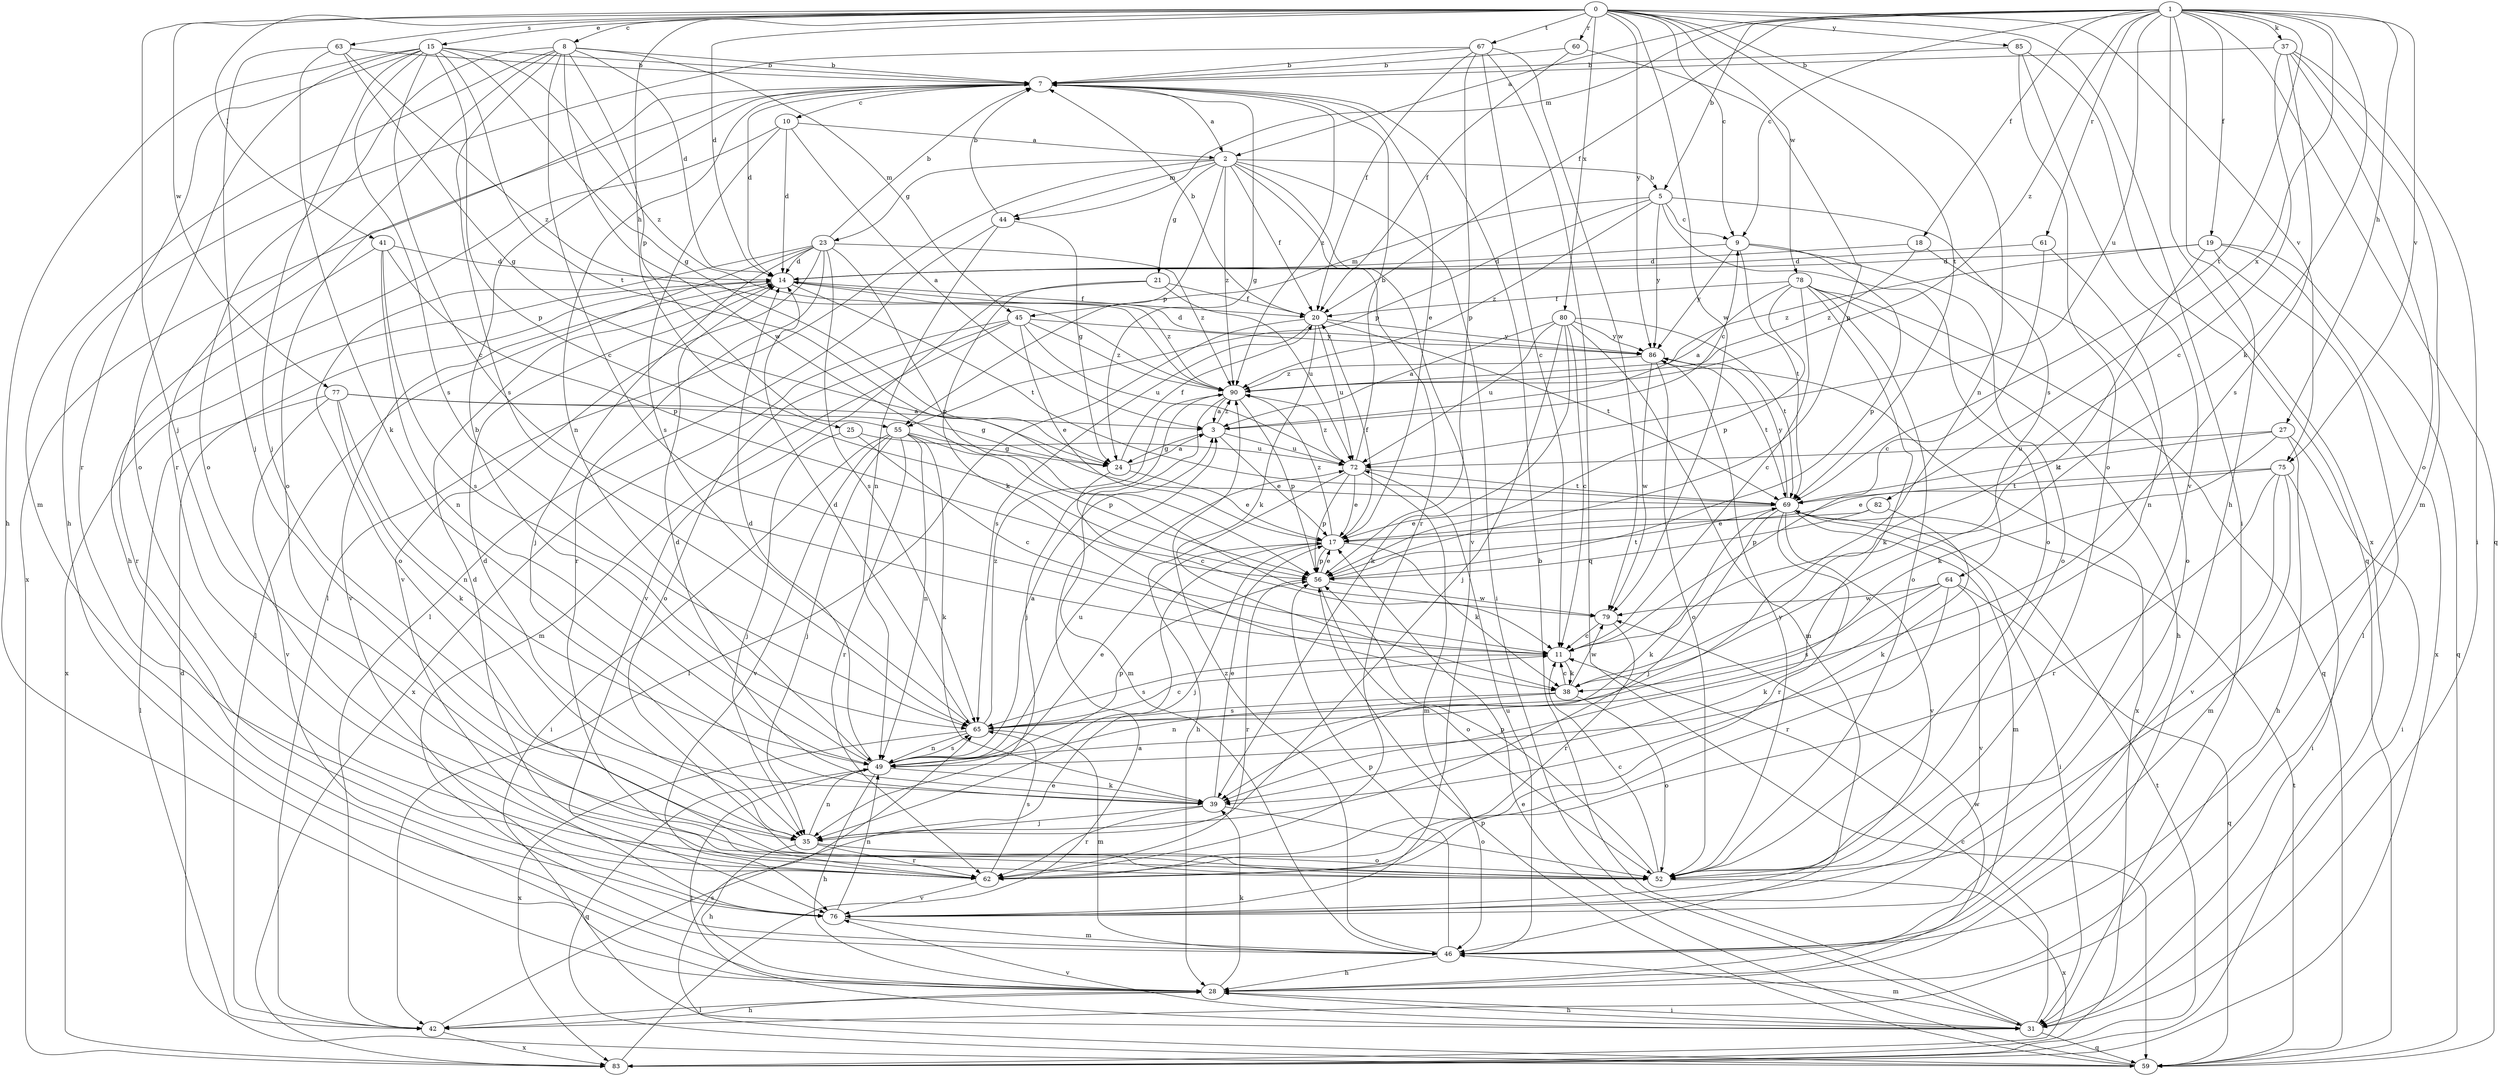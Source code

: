 strict digraph  {
0;
1;
2;
3;
5;
7;
8;
9;
10;
11;
14;
15;
17;
18;
19;
20;
21;
23;
24;
25;
27;
28;
31;
35;
37;
38;
39;
41;
42;
44;
45;
46;
49;
52;
55;
56;
59;
60;
61;
62;
63;
64;
65;
67;
69;
72;
75;
76;
77;
78;
79;
80;
82;
83;
85;
86;
90;
0 -> 8  [label=c];
0 -> 9  [label=c];
0 -> 14  [label=d];
0 -> 15  [label=e];
0 -> 25  [label=h];
0 -> 31  [label=i];
0 -> 35  [label=j];
0 -> 41  [label=l];
0 -> 49  [label=n];
0 -> 60  [label=r];
0 -> 63  [label=s];
0 -> 67  [label=t];
0 -> 69  [label=t];
0 -> 75  [label=v];
0 -> 77  [label=w];
0 -> 78  [label=w];
0 -> 79  [label=w];
0 -> 80  [label=x];
0 -> 85  [label=y];
0 -> 86  [label=y];
1 -> 2  [label=a];
1 -> 5  [label=b];
1 -> 9  [label=c];
1 -> 18  [label=f];
1 -> 19  [label=f];
1 -> 20  [label=f];
1 -> 27  [label=h];
1 -> 28  [label=h];
1 -> 37  [label=k];
1 -> 38  [label=k];
1 -> 44  [label=m];
1 -> 59  [label=q];
1 -> 61  [label=r];
1 -> 69  [label=t];
1 -> 72  [label=u];
1 -> 75  [label=v];
1 -> 82  [label=x];
1 -> 83  [label=x];
1 -> 90  [label=z];
2 -> 5  [label=b];
2 -> 20  [label=f];
2 -> 21  [label=g];
2 -> 23  [label=g];
2 -> 31  [label=i];
2 -> 42  [label=l];
2 -> 44  [label=m];
2 -> 55  [label=p];
2 -> 62  [label=r];
2 -> 76  [label=v];
2 -> 90  [label=z];
3 -> 9  [label=c];
3 -> 17  [label=e];
3 -> 24  [label=g];
3 -> 72  [label=u];
3 -> 90  [label=z];
5 -> 9  [label=c];
5 -> 45  [label=m];
5 -> 52  [label=o];
5 -> 55  [label=p];
5 -> 64  [label=s];
5 -> 86  [label=y];
5 -> 90  [label=z];
7 -> 2  [label=a];
7 -> 10  [label=c];
7 -> 14  [label=d];
7 -> 17  [label=e];
7 -> 24  [label=g];
7 -> 49  [label=n];
7 -> 52  [label=o];
7 -> 83  [label=x];
7 -> 90  [label=z];
8 -> 7  [label=b];
8 -> 11  [label=c];
8 -> 14  [label=d];
8 -> 45  [label=m];
8 -> 46  [label=m];
8 -> 52  [label=o];
8 -> 55  [label=p];
8 -> 62  [label=r];
8 -> 65  [label=s];
8 -> 79  [label=w];
9 -> 14  [label=d];
9 -> 52  [label=o];
9 -> 56  [label=p];
9 -> 69  [label=t];
9 -> 86  [label=y];
10 -> 2  [label=a];
10 -> 3  [label=a];
10 -> 14  [label=d];
10 -> 28  [label=h];
10 -> 65  [label=s];
11 -> 38  [label=k];
11 -> 65  [label=s];
14 -> 20  [label=f];
14 -> 69  [label=t];
14 -> 76  [label=v];
14 -> 83  [label=x];
14 -> 90  [label=z];
15 -> 7  [label=b];
15 -> 11  [label=c];
15 -> 24  [label=g];
15 -> 28  [label=h];
15 -> 35  [label=j];
15 -> 52  [label=o];
15 -> 56  [label=p];
15 -> 62  [label=r];
15 -> 65  [label=s];
15 -> 69  [label=t];
15 -> 90  [label=z];
17 -> 20  [label=f];
17 -> 35  [label=j];
17 -> 38  [label=k];
17 -> 56  [label=p];
17 -> 90  [label=z];
18 -> 14  [label=d];
18 -> 52  [label=o];
18 -> 90  [label=z];
19 -> 14  [label=d];
19 -> 38  [label=k];
19 -> 42  [label=l];
19 -> 59  [label=q];
19 -> 83  [label=x];
19 -> 90  [label=z];
20 -> 7  [label=b];
20 -> 38  [label=k];
20 -> 42  [label=l];
20 -> 65  [label=s];
20 -> 69  [label=t];
20 -> 72  [label=u];
20 -> 86  [label=y];
21 -> 20  [label=f];
21 -> 38  [label=k];
21 -> 72  [label=u];
21 -> 76  [label=v];
23 -> 7  [label=b];
23 -> 14  [label=d];
23 -> 35  [label=j];
23 -> 42  [label=l];
23 -> 52  [label=o];
23 -> 56  [label=p];
23 -> 62  [label=r];
23 -> 65  [label=s];
23 -> 76  [label=v];
23 -> 90  [label=z];
24 -> 3  [label=a];
24 -> 11  [label=c];
24 -> 17  [label=e];
24 -> 20  [label=f];
25 -> 11  [label=c];
25 -> 35  [label=j];
25 -> 72  [label=u];
27 -> 28  [label=h];
27 -> 31  [label=i];
27 -> 38  [label=k];
27 -> 69  [label=t];
27 -> 72  [label=u];
28 -> 31  [label=i];
28 -> 39  [label=k];
28 -> 42  [label=l];
28 -> 79  [label=w];
31 -> 7  [label=b];
31 -> 11  [label=c];
31 -> 28  [label=h];
31 -> 46  [label=m];
31 -> 59  [label=q];
31 -> 76  [label=v];
35 -> 14  [label=d];
35 -> 28  [label=h];
35 -> 49  [label=n];
35 -> 52  [label=o];
35 -> 62  [label=r];
37 -> 7  [label=b];
37 -> 11  [label=c];
37 -> 31  [label=i];
37 -> 46  [label=m];
37 -> 52  [label=o];
37 -> 65  [label=s];
38 -> 11  [label=c];
38 -> 49  [label=n];
38 -> 52  [label=o];
38 -> 65  [label=s];
38 -> 79  [label=w];
39 -> 14  [label=d];
39 -> 17  [label=e];
39 -> 35  [label=j];
39 -> 52  [label=o];
39 -> 62  [label=r];
41 -> 14  [label=d];
41 -> 49  [label=n];
41 -> 56  [label=p];
41 -> 62  [label=r];
41 -> 65  [label=s];
42 -> 17  [label=e];
42 -> 28  [label=h];
42 -> 83  [label=x];
44 -> 7  [label=b];
44 -> 24  [label=g];
44 -> 42  [label=l];
44 -> 49  [label=n];
45 -> 17  [label=e];
45 -> 46  [label=m];
45 -> 52  [label=o];
45 -> 72  [label=u];
45 -> 83  [label=x];
45 -> 86  [label=y];
45 -> 90  [label=z];
46 -> 28  [label=h];
46 -> 56  [label=p];
46 -> 72  [label=u];
46 -> 90  [label=z];
49 -> 3  [label=a];
49 -> 7  [label=b];
49 -> 14  [label=d];
49 -> 17  [label=e];
49 -> 28  [label=h];
49 -> 31  [label=i];
49 -> 39  [label=k];
49 -> 56  [label=p];
49 -> 59  [label=q];
49 -> 65  [label=s];
49 -> 72  [label=u];
52 -> 11  [label=c];
52 -> 56  [label=p];
52 -> 83  [label=x];
52 -> 86  [label=y];
55 -> 24  [label=g];
55 -> 31  [label=i];
55 -> 35  [label=j];
55 -> 39  [label=k];
55 -> 49  [label=n];
55 -> 56  [label=p];
55 -> 62  [label=r];
55 -> 76  [label=v];
56 -> 17  [label=e];
56 -> 52  [label=o];
56 -> 62  [label=r];
56 -> 69  [label=t];
56 -> 79  [label=w];
59 -> 14  [label=d];
59 -> 17  [label=e];
59 -> 56  [label=p];
59 -> 65  [label=s];
59 -> 69  [label=t];
60 -> 7  [label=b];
60 -> 20  [label=f];
60 -> 56  [label=p];
61 -> 11  [label=c];
61 -> 14  [label=d];
61 -> 49  [label=n];
62 -> 14  [label=d];
62 -> 65  [label=s];
62 -> 76  [label=v];
63 -> 7  [label=b];
63 -> 24  [label=g];
63 -> 35  [label=j];
63 -> 39  [label=k];
63 -> 90  [label=z];
64 -> 39  [label=k];
64 -> 59  [label=q];
64 -> 62  [label=r];
64 -> 65  [label=s];
64 -> 76  [label=v];
64 -> 79  [label=w];
65 -> 11  [label=c];
65 -> 14  [label=d];
65 -> 46  [label=m];
65 -> 49  [label=n];
65 -> 83  [label=x];
65 -> 90  [label=z];
67 -> 7  [label=b];
67 -> 11  [label=c];
67 -> 20  [label=f];
67 -> 28  [label=h];
67 -> 56  [label=p];
67 -> 59  [label=q];
67 -> 79  [label=w];
69 -> 17  [label=e];
69 -> 31  [label=i];
69 -> 35  [label=j];
69 -> 39  [label=k];
69 -> 46  [label=m];
69 -> 62  [label=r];
69 -> 76  [label=v];
69 -> 86  [label=y];
72 -> 7  [label=b];
72 -> 17  [label=e];
72 -> 28  [label=h];
72 -> 46  [label=m];
72 -> 56  [label=p];
72 -> 69  [label=t];
72 -> 90  [label=z];
75 -> 17  [label=e];
75 -> 31  [label=i];
75 -> 46  [label=m];
75 -> 62  [label=r];
75 -> 69  [label=t];
75 -> 76  [label=v];
76 -> 46  [label=m];
76 -> 49  [label=n];
77 -> 3  [label=a];
77 -> 24  [label=g];
77 -> 39  [label=k];
77 -> 42  [label=l];
77 -> 49  [label=n];
77 -> 76  [label=v];
78 -> 3  [label=a];
78 -> 11  [label=c];
78 -> 20  [label=f];
78 -> 28  [label=h];
78 -> 39  [label=k];
78 -> 52  [label=o];
78 -> 56  [label=p];
78 -> 59  [label=q];
79 -> 11  [label=c];
79 -> 62  [label=r];
80 -> 3  [label=a];
80 -> 11  [label=c];
80 -> 35  [label=j];
80 -> 39  [label=k];
80 -> 46  [label=m];
80 -> 69  [label=t];
80 -> 72  [label=u];
80 -> 86  [label=y];
82 -> 17  [label=e];
82 -> 39  [label=k];
82 -> 56  [label=p];
83 -> 3  [label=a];
83 -> 69  [label=t];
85 -> 7  [label=b];
85 -> 52  [label=o];
85 -> 59  [label=q];
85 -> 76  [label=v];
86 -> 14  [label=d];
86 -> 52  [label=o];
86 -> 69  [label=t];
86 -> 79  [label=w];
86 -> 83  [label=x];
86 -> 90  [label=z];
90 -> 3  [label=a];
90 -> 35  [label=j];
90 -> 46  [label=m];
90 -> 56  [label=p];
}
